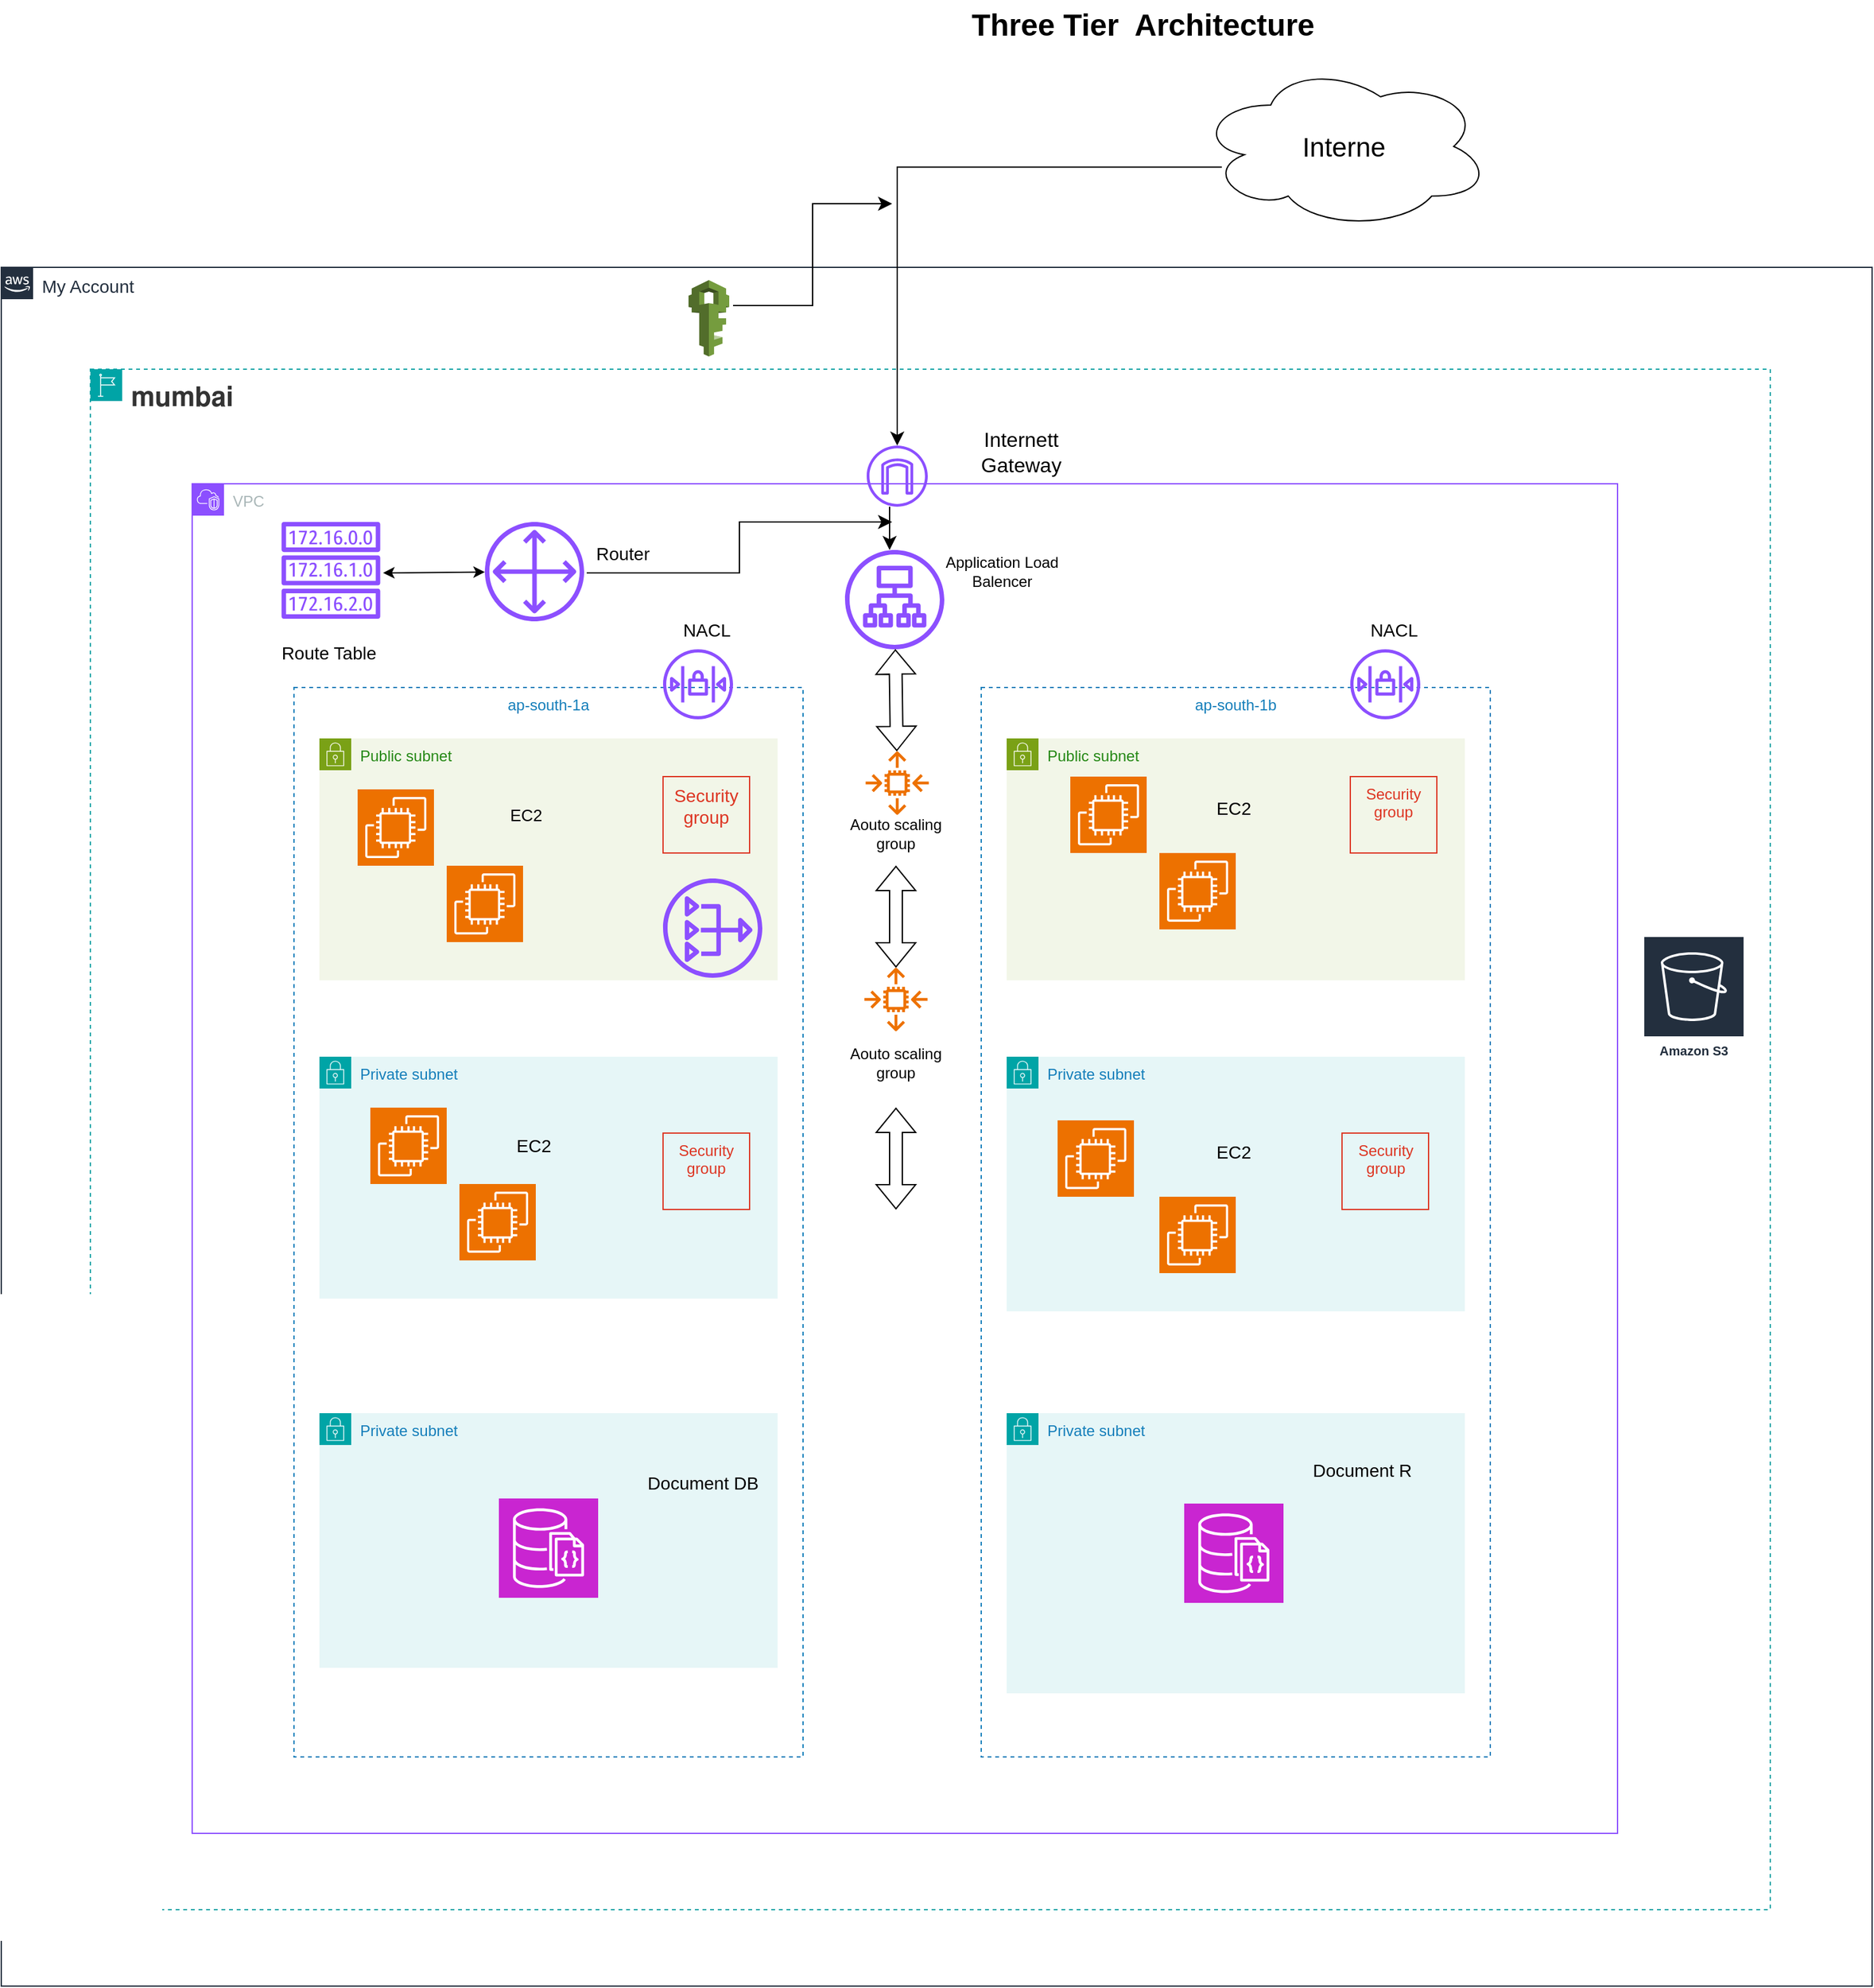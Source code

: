 <mxfile version="23.1.6" type="device">
  <diagram name="Page-1" id="edZ4CadLmtXwZlCf05l6">
    <mxGraphModel dx="3717" dy="2453" grid="1" gridSize="10" guides="1" tooltips="1" connect="1" arrows="1" fold="1" page="1" pageScale="1" pageWidth="850" pageHeight="1100" math="0" shadow="0">
      <root>
        <mxCell id="0" />
        <mxCell id="1" parent="0" />
        <mxCell id="ibLQN9ShT5ZvBKc6Ncfo-1" value="&lt;font style=&quot;font-size: 14px;&quot;&gt;My Account&lt;/font&gt;" style="points=[[0,0],[0.25,0],[0.5,0],[0.75,0],[1,0],[1,0.25],[1,0.5],[1,0.75],[1,1],[0.75,1],[0.5,1],[0.25,1],[0,1],[0,0.75],[0,0.5],[0,0.25]];outlineConnect=0;gradientColor=none;html=1;whiteSpace=wrap;fontSize=12;fontStyle=0;container=1;pointerEvents=0;collapsible=0;recursiveResize=0;shape=mxgraph.aws4.group;grIcon=mxgraph.aws4.group_aws_cloud_alt;strokeColor=#232F3E;fillColor=none;verticalAlign=top;align=left;spacingLeft=30;fontColor=#232F3E;dashed=0;" parent="1" vertex="1">
          <mxGeometry x="-150" y="-250" width="1470" height="1350" as="geometry" />
        </mxCell>
        <mxCell id="ibLQN9ShT5ZvBKc6Ncfo-4" value="&lt;h2 style=&quot;box-sizing: border-box; margin: 0px; line-height: 27px; color: rgb(51, 51, 51); font-family: AmazonEmber, &amp;quot;Helvetica Neue&amp;quot;, Helvetica, Arial, sans-serif;&quot; id=&quot;m-gi-pin-popover-aws-element-e3ed9d53-4cc9-486d-bd75-9f300582b20d-37-title&quot;&gt;mumbai&lt;/h2&gt;" style="points=[[0,0],[0.25,0],[0.5,0],[0.75,0],[1,0],[1,0.25],[1,0.5],[1,0.75],[1,1],[0.75,1],[0.5,1],[0.25,1],[0,1],[0,0.75],[0,0.5],[0,0.25]];outlineConnect=0;gradientColor=none;html=1;whiteSpace=wrap;fontSize=14;fontStyle=0;container=1;pointerEvents=0;collapsible=0;recursiveResize=0;shape=mxgraph.aws4.group;grIcon=mxgraph.aws4.group_region;strokeColor=#00A4A6;fillColor=none;verticalAlign=top;align=left;spacingLeft=30;fontColor=#147EBA;dashed=1;" parent="ibLQN9ShT5ZvBKc6Ncfo-1" vertex="1">
          <mxGeometry x="70" y="80" width="1320" height="1210" as="geometry" />
        </mxCell>
        <mxCell id="ibLQN9ShT5ZvBKc6Ncfo-95" value="Internett Gateway" style="text;html=1;strokeColor=none;fillColor=none;align=center;verticalAlign=middle;whiteSpace=wrap;rounded=0;fontSize=16;" parent="ibLQN9ShT5ZvBKc6Ncfo-4" vertex="1">
          <mxGeometry x="673" y="50" width="117" height="30" as="geometry" />
        </mxCell>
        <mxCell id="GIyKTe74EylesA_ZnJf2-6" value="Amazon S3" style="sketch=0;outlineConnect=0;fontColor=#232F3E;gradientColor=none;strokeColor=#ffffff;fillColor=#232F3E;dashed=0;verticalLabelPosition=middle;verticalAlign=bottom;align=center;html=1;whiteSpace=wrap;fontSize=10;fontStyle=1;spacing=3;shape=mxgraph.aws4.productIcon;prIcon=mxgraph.aws4.s3;" parent="ibLQN9ShT5ZvBKc6Ncfo-4" vertex="1">
          <mxGeometry x="1220" y="445" width="80" height="100" as="geometry" />
        </mxCell>
        <mxCell id="GIyKTe74EylesA_ZnJf2-7" value="" style="outlineConnect=0;dashed=0;verticalLabelPosition=bottom;verticalAlign=top;align=center;html=1;shape=mxgraph.aws3.iam;fillColor=#759C3E;gradientColor=none;" parent="ibLQN9ShT5ZvBKc6Ncfo-1" vertex="1">
          <mxGeometry x="540" y="10" width="32" height="60" as="geometry" />
        </mxCell>
        <mxCell id="ibLQN9ShT5ZvBKc6Ncfo-3" value="Three Tier&amp;nbsp; Architecture&amp;nbsp;" style="text;strokeColor=none;fillColor=none;html=1;fontSize=24;fontStyle=1;verticalAlign=middle;align=center;" parent="1" vertex="1">
          <mxGeometry x="700" y="-460" width="100" height="40" as="geometry" />
        </mxCell>
        <mxCell id="ibLQN9ShT5ZvBKc6Ncfo-5" value="VPC" style="points=[[0,0],[0.25,0],[0.5,0],[0.75,0],[1,0],[1,0.25],[1,0.5],[1,0.75],[1,1],[0.75,1],[0.5,1],[0.25,1],[0,1],[0,0.75],[0,0.5],[0,0.25]];outlineConnect=0;gradientColor=none;html=1;whiteSpace=wrap;fontSize=12;fontStyle=0;container=1;pointerEvents=0;collapsible=0;recursiveResize=0;shape=mxgraph.aws4.group;grIcon=mxgraph.aws4.group_vpc2;strokeColor=#8C4FFF;fillColor=none;verticalAlign=top;align=left;spacingLeft=30;fontColor=#AAB7B8;dashed=0;" parent="1" vertex="1">
          <mxGeometry y="-80" width="1120" height="1060" as="geometry" />
        </mxCell>
        <mxCell id="ibLQN9ShT5ZvBKc6Ncfo-51" value="" style="sketch=0;outlineConnect=0;fontColor=#232F3E;gradientColor=none;fillColor=#8C4FFF;strokeColor=none;dashed=0;verticalLabelPosition=bottom;verticalAlign=top;align=center;html=1;fontSize=12;fontStyle=0;aspect=fixed;pointerEvents=1;shape=mxgraph.aws4.route_table;" parent="ibLQN9ShT5ZvBKc6Ncfo-5" vertex="1">
          <mxGeometry x="70" y="30" width="78" height="76" as="geometry" />
        </mxCell>
        <mxCell id="ibLQN9ShT5ZvBKc6Ncfo-52" value="" style="sketch=0;outlineConnect=0;fontColor=#232F3E;gradientColor=none;fillColor=#8C4FFF;strokeColor=none;dashed=0;verticalLabelPosition=bottom;verticalAlign=top;align=center;html=1;fontSize=12;fontStyle=0;aspect=fixed;pointerEvents=1;shape=mxgraph.aws4.customer_gateway;" parent="ibLQN9ShT5ZvBKc6Ncfo-5" vertex="1">
          <mxGeometry x="230" y="30" width="78" height="78" as="geometry" />
        </mxCell>
        <mxCell id="ibLQN9ShT5ZvBKc6Ncfo-12" value="" style="sketch=0;outlineConnect=0;fontColor=#232F3E;gradientColor=none;fillColor=#8C4FFF;strokeColor=none;dashed=0;verticalLabelPosition=bottom;verticalAlign=top;align=center;html=1;fontSize=12;fontStyle=0;aspect=fixed;pointerEvents=1;shape=mxgraph.aws4.internet_gateway;" parent="ibLQN9ShT5ZvBKc6Ncfo-5" vertex="1">
          <mxGeometry x="530" y="-30" width="48" height="48" as="geometry" />
        </mxCell>
        <mxCell id="ibLQN9ShT5ZvBKc6Ncfo-82" value="" style="sketch=0;outlineConnect=0;fontColor=#232F3E;gradientColor=none;fillColor=#ED7100;strokeColor=none;dashed=0;verticalLabelPosition=bottom;verticalAlign=top;align=center;html=1;fontSize=12;fontStyle=0;aspect=fixed;pointerEvents=1;shape=mxgraph.aws4.auto_scaling2;" parent="ibLQN9ShT5ZvBKc6Ncfo-5" vertex="1">
          <mxGeometry x="529" y="210" width="50" height="50" as="geometry" />
        </mxCell>
        <mxCell id="ibLQN9ShT5ZvBKc6Ncfo-83" value="ap-south-1a" style="fillColor=none;strokeColor=#147EBA;dashed=1;verticalAlign=top;fontStyle=0;fontColor=#147EBA;whiteSpace=wrap;html=1;" parent="ibLQN9ShT5ZvBKc6Ncfo-5" vertex="1">
          <mxGeometry x="80" y="160" width="400" height="840" as="geometry" />
        </mxCell>
        <mxCell id="ibLQN9ShT5ZvBKc6Ncfo-86" value="Public subnet" style="points=[[0,0],[0.25,0],[0.5,0],[0.75,0],[1,0],[1,0.25],[1,0.5],[1,0.75],[1,1],[0.75,1],[0.5,1],[0.25,1],[0,1],[0,0.75],[0,0.5],[0,0.25]];outlineConnect=0;gradientColor=none;html=1;whiteSpace=wrap;fontSize=12;fontStyle=0;container=1;pointerEvents=0;collapsible=0;recursiveResize=0;shape=mxgraph.aws4.group;grIcon=mxgraph.aws4.group_security_group;grStroke=0;strokeColor=#7AA116;fillColor=#F2F6E8;verticalAlign=top;align=left;spacingLeft=30;fontColor=#248814;dashed=0;" parent="ibLQN9ShT5ZvBKc6Ncfo-5" vertex="1">
          <mxGeometry x="100" y="200" width="360" height="190" as="geometry" />
        </mxCell>
        <mxCell id="ibLQN9ShT5ZvBKc6Ncfo-137" value="EC2" style="text;html=1;strokeColor=none;fillColor=none;align=center;verticalAlign=middle;whiteSpace=wrap;rounded=0;fontSize=13;" parent="ibLQN9ShT5ZvBKc6Ncfo-86" vertex="1">
          <mxGeometry x="104" y="45" width="117" height="30" as="geometry" />
        </mxCell>
        <mxCell id="ibLQN9ShT5ZvBKc6Ncfo-88" value="Private subnet" style="points=[[0,0],[0.25,0],[0.5,0],[0.75,0],[1,0],[1,0.25],[1,0.5],[1,0.75],[1,1],[0.75,1],[0.5,1],[0.25,1],[0,1],[0,0.75],[0,0.5],[0,0.25]];outlineConnect=0;gradientColor=none;html=1;whiteSpace=wrap;fontSize=12;fontStyle=0;container=1;pointerEvents=0;collapsible=0;recursiveResize=0;shape=mxgraph.aws4.group;grIcon=mxgraph.aws4.group_security_group;grStroke=0;strokeColor=#00A4A6;fillColor=#E6F6F7;verticalAlign=top;align=left;spacingLeft=30;fontColor=#147EBA;dashed=0;" parent="ibLQN9ShT5ZvBKc6Ncfo-5" vertex="1">
          <mxGeometry x="100" y="450" width="360" height="190" as="geometry" />
        </mxCell>
        <mxCell id="ibLQN9ShT5ZvBKc6Ncfo-102" value="" style="sketch=0;points=[[0,0,0],[0.25,0,0],[0.5,0,0],[0.75,0,0],[1,0,0],[0,1,0],[0.25,1,0],[0.5,1,0],[0.75,1,0],[1,1,0],[0,0.25,0],[0,0.5,0],[0,0.75,0],[1,0.25,0],[1,0.5,0],[1,0.75,0]];outlineConnect=0;fontColor=#232F3E;fillColor=#ED7100;strokeColor=#ffffff;dashed=0;verticalLabelPosition=bottom;verticalAlign=top;align=center;html=1;fontSize=12;fontStyle=0;aspect=fixed;shape=mxgraph.aws4.resourceIcon;resIcon=mxgraph.aws4.ec2;" parent="ibLQN9ShT5ZvBKc6Ncfo-88" vertex="1">
          <mxGeometry x="40" y="40" width="60" height="60" as="geometry" />
        </mxCell>
        <mxCell id="ibLQN9ShT5ZvBKc6Ncfo-103" value="" style="sketch=0;points=[[0,0,0],[0.25,0,0],[0.5,0,0],[0.75,0,0],[1,0,0],[0,1,0],[0.25,1,0],[0.5,1,0],[0.75,1,0],[1,1,0],[0,0.25,0],[0,0.5,0],[0,0.75,0],[1,0.25,0],[1,0.5,0],[1,0.75,0]];outlineConnect=0;fontColor=#232F3E;fillColor=#ED7100;strokeColor=#ffffff;dashed=0;verticalLabelPosition=bottom;verticalAlign=top;align=center;html=1;fontSize=12;fontStyle=0;aspect=fixed;shape=mxgraph.aws4.resourceIcon;resIcon=mxgraph.aws4.ec2;" parent="ibLQN9ShT5ZvBKc6Ncfo-88" vertex="1">
          <mxGeometry x="110" y="100" width="60" height="60" as="geometry" />
        </mxCell>
        <mxCell id="ibLQN9ShT5ZvBKc6Ncfo-129" value="Security group" style="fillColor=none;strokeColor=#DD3522;verticalAlign=top;fontStyle=0;fontColor=#DD3522;whiteSpace=wrap;html=1;" parent="ibLQN9ShT5ZvBKc6Ncfo-88" vertex="1">
          <mxGeometry x="270" y="60" width="68" height="60" as="geometry" />
        </mxCell>
        <mxCell id="ibLQN9ShT5ZvBKc6Ncfo-138" value="EC2" style="text;html=1;strokeColor=none;fillColor=none;align=center;verticalAlign=middle;whiteSpace=wrap;rounded=0;fontSize=14;" parent="ibLQN9ShT5ZvBKc6Ncfo-88" vertex="1">
          <mxGeometry x="110" y="55" width="117" height="30" as="geometry" />
        </mxCell>
        <mxCell id="ibLQN9ShT5ZvBKc6Ncfo-90" value="Private subnet" style="points=[[0,0],[0.25,0],[0.5,0],[0.75,0],[1,0],[1,0.25],[1,0.5],[1,0.75],[1,1],[0.75,1],[0.5,1],[0.25,1],[0,1],[0,0.75],[0,0.5],[0,0.25]];outlineConnect=0;gradientColor=none;html=1;whiteSpace=wrap;fontSize=12;fontStyle=0;container=1;pointerEvents=0;collapsible=0;recursiveResize=0;shape=mxgraph.aws4.group;grIcon=mxgraph.aws4.group_security_group;grStroke=0;strokeColor=#00A4A6;fillColor=#E6F6F7;verticalAlign=top;align=left;spacingLeft=30;fontColor=#147EBA;dashed=0;" parent="ibLQN9ShT5ZvBKc6Ncfo-5" vertex="1">
          <mxGeometry x="100" y="730" width="360" height="200" as="geometry" />
        </mxCell>
        <mxCell id="ibLQN9ShT5ZvBKc6Ncfo-140" value="Document DB" style="text;html=1;strokeColor=none;fillColor=none;align=center;verticalAlign=middle;whiteSpace=wrap;rounded=0;fontSize=14;" parent="ibLQN9ShT5ZvBKc6Ncfo-90" vertex="1">
          <mxGeometry x="243" y="40" width="117" height="30" as="geometry" />
        </mxCell>
        <mxCell id="HPApFa80JUyj_YJiBaqi-27" value="" style="sketch=0;points=[[0,0,0],[0.25,0,0],[0.5,0,0],[0.75,0,0],[1,0,0],[0,1,0],[0.25,1,0],[0.5,1,0],[0.75,1,0],[1,1,0],[0,0.25,0],[0,0.5,0],[0,0.75,0],[1,0.25,0],[1,0.5,0],[1,0.75,0]];outlineConnect=0;fontColor=#232F3E;fillColor=#C925D1;strokeColor=#ffffff;dashed=0;verticalLabelPosition=bottom;verticalAlign=top;align=center;html=1;fontSize=12;fontStyle=0;aspect=fixed;shape=mxgraph.aws4.resourceIcon;resIcon=mxgraph.aws4.documentdb_with_mongodb_compatibility;" vertex="1" parent="ibLQN9ShT5ZvBKc6Ncfo-90">
          <mxGeometry x="141" y="67" width="78" height="78" as="geometry" />
        </mxCell>
        <mxCell id="ibLQN9ShT5ZvBKc6Ncfo-91" value="ap-south-1b" style="fillColor=none;strokeColor=#147EBA;dashed=1;verticalAlign=top;fontStyle=0;fontColor=#147EBA;whiteSpace=wrap;html=1;" parent="ibLQN9ShT5ZvBKc6Ncfo-5" vertex="1">
          <mxGeometry x="620" y="160" width="400" height="840" as="geometry" />
        </mxCell>
        <mxCell id="ibLQN9ShT5ZvBKc6Ncfo-92" value="Public subnet" style="points=[[0,0],[0.25,0],[0.5,0],[0.75,0],[1,0],[1,0.25],[1,0.5],[1,0.75],[1,1],[0.75,1],[0.5,1],[0.25,1],[0,1],[0,0.75],[0,0.5],[0,0.25]];outlineConnect=0;gradientColor=none;html=1;whiteSpace=wrap;fontSize=12;fontStyle=0;container=1;pointerEvents=0;collapsible=0;recursiveResize=0;shape=mxgraph.aws4.group;grIcon=mxgraph.aws4.group_security_group;grStroke=0;strokeColor=#7AA116;fillColor=#F2F6E8;verticalAlign=top;align=left;spacingLeft=30;fontColor=#248814;dashed=0;" parent="ibLQN9ShT5ZvBKc6Ncfo-5" vertex="1">
          <mxGeometry x="640" y="200" width="360" height="190" as="geometry" />
        </mxCell>
        <mxCell id="ibLQN9ShT5ZvBKc6Ncfo-93" value="Private subnet" style="points=[[0,0],[0.25,0],[0.5,0],[0.75,0],[1,0],[1,0.25],[1,0.5],[1,0.75],[1,1],[0.75,1],[0.5,1],[0.25,1],[0,1],[0,0.75],[0,0.5],[0,0.25]];outlineConnect=0;gradientColor=none;html=1;whiteSpace=wrap;fontSize=12;fontStyle=0;container=1;pointerEvents=0;collapsible=0;recursiveResize=0;shape=mxgraph.aws4.group;grIcon=mxgraph.aws4.group_security_group;grStroke=0;strokeColor=#00A4A6;fillColor=#E6F6F7;verticalAlign=top;align=left;spacingLeft=30;fontColor=#147EBA;dashed=0;" parent="ibLQN9ShT5ZvBKc6Ncfo-5" vertex="1">
          <mxGeometry x="640" y="450" width="360" height="200" as="geometry" />
        </mxCell>
        <mxCell id="ibLQN9ShT5ZvBKc6Ncfo-105" value="" style="sketch=0;points=[[0,0,0],[0.25,0,0],[0.5,0,0],[0.75,0,0],[1,0,0],[0,1,0],[0.25,1,0],[0.5,1,0],[0.75,1,0],[1,1,0],[0,0.25,0],[0,0.5,0],[0,0.75,0],[1,0.25,0],[1,0.5,0],[1,0.75,0]];outlineConnect=0;fontColor=#232F3E;fillColor=#ED7100;strokeColor=#ffffff;dashed=0;verticalLabelPosition=bottom;verticalAlign=top;align=center;html=1;fontSize=12;fontStyle=0;aspect=fixed;shape=mxgraph.aws4.resourceIcon;resIcon=mxgraph.aws4.ec2;" parent="ibLQN9ShT5ZvBKc6Ncfo-93" vertex="1">
          <mxGeometry x="120" y="110" width="60" height="60" as="geometry" />
        </mxCell>
        <mxCell id="ibLQN9ShT5ZvBKc6Ncfo-130" value="Security group" style="fillColor=none;strokeColor=#DD3522;verticalAlign=top;fontStyle=0;fontColor=#DD3522;whiteSpace=wrap;html=1;" parent="ibLQN9ShT5ZvBKc6Ncfo-93" vertex="1">
          <mxGeometry x="263.5" y="60" width="68" height="60" as="geometry" />
        </mxCell>
        <mxCell id="ibLQN9ShT5ZvBKc6Ncfo-139" value="EC2" style="text;html=1;strokeColor=none;fillColor=none;align=center;verticalAlign=middle;whiteSpace=wrap;rounded=0;fontSize=14;" parent="ibLQN9ShT5ZvBKc6Ncfo-93" vertex="1">
          <mxGeometry x="120" y="60" width="117" height="30" as="geometry" />
        </mxCell>
        <mxCell id="ibLQN9ShT5ZvBKc6Ncfo-94" value="Private subnet" style="points=[[0,0],[0.25,0],[0.5,0],[0.75,0],[1,0],[1,0.25],[1,0.5],[1,0.75],[1,1],[0.75,1],[0.5,1],[0.25,1],[0,1],[0,0.75],[0,0.5],[0,0.25]];outlineConnect=0;gradientColor=none;html=1;whiteSpace=wrap;fontSize=12;fontStyle=0;container=1;pointerEvents=0;collapsible=0;recursiveResize=0;shape=mxgraph.aws4.group;grIcon=mxgraph.aws4.group_security_group;grStroke=0;strokeColor=#00A4A6;fillColor=#E6F6F7;verticalAlign=top;align=left;spacingLeft=30;fontColor=#147EBA;dashed=0;" parent="ibLQN9ShT5ZvBKc6Ncfo-5" vertex="1">
          <mxGeometry x="640" y="730" width="360" height="220" as="geometry" />
        </mxCell>
        <mxCell id="HPApFa80JUyj_YJiBaqi-29" value="" style="sketch=0;points=[[0,0,0],[0.25,0,0],[0.5,0,0],[0.75,0,0],[1,0,0],[0,1,0],[0.25,1,0],[0.5,1,0],[0.75,1,0],[1,1,0],[0,0.25,0],[0,0.5,0],[0,0.75,0],[1,0.25,0],[1,0.5,0],[1,0.75,0]];outlineConnect=0;fontColor=#232F3E;fillColor=#C925D1;strokeColor=#ffffff;dashed=0;verticalLabelPosition=bottom;verticalAlign=top;align=center;html=1;fontSize=12;fontStyle=0;aspect=fixed;shape=mxgraph.aws4.resourceIcon;resIcon=mxgraph.aws4.documentdb_with_mongodb_compatibility;" vertex="1" parent="ibLQN9ShT5ZvBKc6Ncfo-94">
          <mxGeometry x="139.5" y="71" width="78" height="78" as="geometry" />
        </mxCell>
        <mxCell id="ibLQN9ShT5ZvBKc6Ncfo-97" value="" style="sketch=0;points=[[0,0,0],[0.25,0,0],[0.5,0,0],[0.75,0,0],[1,0,0],[0,1,0],[0.25,1,0],[0.5,1,0],[0.75,1,0],[1,1,0],[0,0.25,0],[0,0.5,0],[0,0.75,0],[1,0.25,0],[1,0.5,0],[1,0.75,0]];outlineConnect=0;fontColor=#232F3E;fillColor=#ED7100;strokeColor=#ffffff;dashed=0;verticalLabelPosition=bottom;verticalAlign=top;align=center;html=1;fontSize=12;fontStyle=0;aspect=fixed;shape=mxgraph.aws4.resourceIcon;resIcon=mxgraph.aws4.ec2;" parent="ibLQN9ShT5ZvBKc6Ncfo-5" vertex="1">
          <mxGeometry x="130" y="240" width="60" height="60" as="geometry" />
        </mxCell>
        <mxCell id="ibLQN9ShT5ZvBKc6Ncfo-99" value="" style="sketch=0;points=[[0,0,0],[0.25,0,0],[0.5,0,0],[0.75,0,0],[1,0,0],[0,1,0],[0.25,1,0],[0.5,1,0],[0.75,1,0],[1,1,0],[0,0.25,0],[0,0.5,0],[0,0.75,0],[1,0.25,0],[1,0.5,0],[1,0.75,0]];outlineConnect=0;fontColor=#232F3E;fillColor=#ED7100;strokeColor=#ffffff;dashed=0;verticalLabelPosition=bottom;verticalAlign=top;align=center;html=1;fontSize=12;fontStyle=0;aspect=fixed;shape=mxgraph.aws4.resourceIcon;resIcon=mxgraph.aws4.ec2;" parent="ibLQN9ShT5ZvBKc6Ncfo-5" vertex="1">
          <mxGeometry x="200" y="300" width="60" height="60" as="geometry" />
        </mxCell>
        <mxCell id="ibLQN9ShT5ZvBKc6Ncfo-100" value="" style="sketch=0;points=[[0,0,0],[0.25,0,0],[0.5,0,0],[0.75,0,0],[1,0,0],[0,1,0],[0.25,1,0],[0.5,1,0],[0.75,1,0],[1,1,0],[0,0.25,0],[0,0.5,0],[0,0.75,0],[1,0.25,0],[1,0.5,0],[1,0.75,0]];outlineConnect=0;fontColor=#232F3E;fillColor=#ED7100;strokeColor=#ffffff;dashed=0;verticalLabelPosition=bottom;verticalAlign=top;align=center;html=1;fontSize=12;fontStyle=0;aspect=fixed;shape=mxgraph.aws4.resourceIcon;resIcon=mxgraph.aws4.ec2;" parent="ibLQN9ShT5ZvBKc6Ncfo-5" vertex="1">
          <mxGeometry x="690" y="230" width="60" height="60" as="geometry" />
        </mxCell>
        <mxCell id="ibLQN9ShT5ZvBKc6Ncfo-101" value="" style="sketch=0;points=[[0,0,0],[0.25,0,0],[0.5,0,0],[0.75,0,0],[1,0,0],[0,1,0],[0.25,1,0],[0.5,1,0],[0.75,1,0],[1,1,0],[0,0.25,0],[0,0.5,0],[0,0.75,0],[1,0.25,0],[1,0.5,0],[1,0.75,0]];outlineConnect=0;fontColor=#232F3E;fillColor=#ED7100;strokeColor=#ffffff;dashed=0;verticalLabelPosition=bottom;verticalAlign=top;align=center;html=1;fontSize=12;fontStyle=0;aspect=fixed;shape=mxgraph.aws4.resourceIcon;resIcon=mxgraph.aws4.ec2;" parent="ibLQN9ShT5ZvBKc6Ncfo-5" vertex="1">
          <mxGeometry x="760" y="290" width="60" height="60" as="geometry" />
        </mxCell>
        <mxCell id="ibLQN9ShT5ZvBKc6Ncfo-104" value="" style="sketch=0;points=[[0,0,0],[0.25,0,0],[0.5,0,0],[0.75,0,0],[1,0,0],[0,1,0],[0.25,1,0],[0.5,1,0],[0.75,1,0],[1,1,0],[0,0.25,0],[0,0.5,0],[0,0.75,0],[1,0.25,0],[1,0.5,0],[1,0.75,0]];outlineConnect=0;fontColor=#232F3E;fillColor=#ED7100;strokeColor=#ffffff;dashed=0;verticalLabelPosition=bottom;verticalAlign=top;align=center;html=1;fontSize=12;fontStyle=0;aspect=fixed;shape=mxgraph.aws4.resourceIcon;resIcon=mxgraph.aws4.ec2;" parent="ibLQN9ShT5ZvBKc6Ncfo-5" vertex="1">
          <mxGeometry x="680" y="500" width="60" height="60" as="geometry" />
        </mxCell>
        <mxCell id="ibLQN9ShT5ZvBKc6Ncfo-110" value="Aouto scaling group" style="text;html=1;strokeColor=none;fillColor=none;align=center;verticalAlign=middle;whiteSpace=wrap;rounded=0;" parent="ibLQN9ShT5ZvBKc6Ncfo-5" vertex="1">
          <mxGeometry x="513" y="240" width="80" height="70" as="geometry" />
        </mxCell>
        <mxCell id="ibLQN9ShT5ZvBKc6Ncfo-116" value="" style="sketch=0;outlineConnect=0;fontColor=#232F3E;gradientColor=none;fillColor=#ED7100;strokeColor=none;dashed=0;verticalLabelPosition=bottom;verticalAlign=top;align=center;html=1;fontSize=12;fontStyle=0;aspect=fixed;pointerEvents=1;shape=mxgraph.aws4.auto_scaling2;" parent="ibLQN9ShT5ZvBKc6Ncfo-5" vertex="1">
          <mxGeometry x="528" y="380" width="50" height="50" as="geometry" />
        </mxCell>
        <mxCell id="ibLQN9ShT5ZvBKc6Ncfo-119" value="Aouto scaling group" style="text;html=1;strokeColor=none;fillColor=none;align=center;verticalAlign=middle;whiteSpace=wrap;rounded=0;" parent="ibLQN9ShT5ZvBKc6Ncfo-5" vertex="1">
          <mxGeometry x="513" y="420" width="80" height="70" as="geometry" />
        </mxCell>
        <mxCell id="ibLQN9ShT5ZvBKc6Ncfo-123" value="" style="sketch=0;outlineConnect=0;fontColor=#232F3E;gradientColor=none;fillColor=#8C4FFF;strokeColor=none;dashed=0;verticalLabelPosition=bottom;verticalAlign=top;align=center;html=1;fontSize=12;fontStyle=0;aspect=fixed;pointerEvents=1;shape=mxgraph.aws4.network_access_control_list;" parent="ibLQN9ShT5ZvBKc6Ncfo-5" vertex="1">
          <mxGeometry x="370" y="130" width="55" height="55" as="geometry" />
        </mxCell>
        <mxCell id="ibLQN9ShT5ZvBKc6Ncfo-124" value="" style="sketch=0;outlineConnect=0;fontColor=#232F3E;gradientColor=none;fillColor=#8C4FFF;strokeColor=none;dashed=0;verticalLabelPosition=bottom;verticalAlign=top;align=center;html=1;fontSize=12;fontStyle=0;aspect=fixed;pointerEvents=1;shape=mxgraph.aws4.network_access_control_list;" parent="ibLQN9ShT5ZvBKc6Ncfo-5" vertex="1">
          <mxGeometry x="910" y="130" width="55" height="55" as="geometry" />
        </mxCell>
        <mxCell id="ibLQN9ShT5ZvBKc6Ncfo-127" value="Security group" style="fillColor=none;strokeColor=#DD3522;verticalAlign=top;fontStyle=0;fontColor=#DD3522;whiteSpace=wrap;html=1;" parent="ibLQN9ShT5ZvBKc6Ncfo-5" vertex="1">
          <mxGeometry x="910" y="230" width="68" height="60" as="geometry" />
        </mxCell>
        <mxCell id="ibLQN9ShT5ZvBKc6Ncfo-131" value="Application Load Balencer" style="text;html=1;strokeColor=none;fillColor=none;align=center;verticalAlign=middle;whiteSpace=wrap;rounded=0;" parent="ibLQN9ShT5ZvBKc6Ncfo-5" vertex="1">
          <mxGeometry x="578" y="54" width="117" height="30" as="geometry" />
        </mxCell>
        <mxCell id="ibLQN9ShT5ZvBKc6Ncfo-132" value="NACL" style="text;html=1;strokeColor=none;fillColor=none;align=center;verticalAlign=middle;whiteSpace=wrap;rounded=0;fontSize=14;" parent="ibLQN9ShT5ZvBKc6Ncfo-5" vertex="1">
          <mxGeometry x="885.5" y="100" width="117" height="30" as="geometry" />
        </mxCell>
        <mxCell id="ibLQN9ShT5ZvBKc6Ncfo-133" value="NACL" style="text;html=1;strokeColor=none;fillColor=none;align=center;verticalAlign=middle;whiteSpace=wrap;rounded=0;fontSize=14;" parent="ibLQN9ShT5ZvBKc6Ncfo-5" vertex="1">
          <mxGeometry x="345.5" y="100" width="117" height="30" as="geometry" />
        </mxCell>
        <mxCell id="ibLQN9ShT5ZvBKc6Ncfo-134" value="Router" style="text;html=1;strokeColor=none;fillColor=none;align=center;verticalAlign=middle;whiteSpace=wrap;rounded=0;fontSize=14;" parent="ibLQN9ShT5ZvBKc6Ncfo-5" vertex="1">
          <mxGeometry x="280" y="40" width="117" height="30" as="geometry" />
        </mxCell>
        <mxCell id="ibLQN9ShT5ZvBKc6Ncfo-135" value="Route Table&amp;nbsp;" style="text;html=1;strokeColor=none;fillColor=none;align=center;verticalAlign=middle;whiteSpace=wrap;rounded=0;fontSize=14;" parent="ibLQN9ShT5ZvBKc6Ncfo-5" vertex="1">
          <mxGeometry x="50.5" y="118" width="117" height="30" as="geometry" />
        </mxCell>
        <mxCell id="ibLQN9ShT5ZvBKc6Ncfo-136" value="EC2" style="text;html=1;strokeColor=none;fillColor=none;align=center;verticalAlign=middle;whiteSpace=wrap;rounded=0;fontSize=14;" parent="ibLQN9ShT5ZvBKc6Ncfo-5" vertex="1">
          <mxGeometry x="760" y="240" width="117" height="30" as="geometry" />
        </mxCell>
        <mxCell id="GIyKTe74EylesA_ZnJf2-3" value="" style="sketch=0;outlineConnect=0;fontColor=#232F3E;gradientColor=none;fillColor=#8C4FFF;strokeColor=none;dashed=0;verticalLabelPosition=bottom;verticalAlign=top;align=center;html=1;fontSize=12;fontStyle=0;aspect=fixed;pointerEvents=1;shape=mxgraph.aws4.nat_gateway;" parent="ibLQN9ShT5ZvBKc6Ncfo-5" vertex="1">
          <mxGeometry x="370" y="310" width="78" height="78" as="geometry" />
        </mxCell>
        <mxCell id="HPApFa80JUyj_YJiBaqi-1" value="" style="sketch=0;outlineConnect=0;fontColor=#232F3E;gradientColor=none;fillColor=#8C4FFF;strokeColor=none;dashed=0;verticalLabelPosition=bottom;verticalAlign=top;align=center;html=1;fontSize=12;fontStyle=0;aspect=fixed;pointerEvents=1;shape=mxgraph.aws4.application_load_balancer;" vertex="1" parent="ibLQN9ShT5ZvBKc6Ncfo-5">
          <mxGeometry x="513" y="52" width="78" height="78" as="geometry" />
        </mxCell>
        <mxCell id="ibLQN9ShT5ZvBKc6Ncfo-77" value="" style="edgeStyle=elbowEdgeStyle;elbow=vertical;endArrow=classic;html=1;curved=0;rounded=0;endSize=8;startSize=8;" parent="ibLQN9ShT5ZvBKc6Ncfo-5" source="ibLQN9ShT5ZvBKc6Ncfo-12" target="HPApFa80JUyj_YJiBaqi-1" edge="1">
          <mxGeometry width="50" height="50" relative="1" as="geometry">
            <mxPoint x="554" y="96" as="sourcePoint" />
            <mxPoint x="547.5" y="40" as="targetPoint" />
            <Array as="points">
              <mxPoint x="548" y="20" />
            </Array>
          </mxGeometry>
        </mxCell>
        <mxCell id="HPApFa80JUyj_YJiBaqi-16" value="" style="shape=flexArrow;endArrow=classic;startArrow=classic;html=1;rounded=0;" edge="1" parent="ibLQN9ShT5ZvBKc6Ncfo-5" source="ibLQN9ShT5ZvBKc6Ncfo-82" target="HPApFa80JUyj_YJiBaqi-1">
          <mxGeometry width="100" height="100" relative="1" as="geometry">
            <mxPoint x="410" y="260" as="sourcePoint" />
            <mxPoint x="510" y="160" as="targetPoint" />
          </mxGeometry>
        </mxCell>
        <mxCell id="HPApFa80JUyj_YJiBaqi-17" value="" style="shape=flexArrow;endArrow=classic;startArrow=classic;html=1;rounded=0;" edge="1" parent="ibLQN9ShT5ZvBKc6Ncfo-5" source="ibLQN9ShT5ZvBKc6Ncfo-116">
          <mxGeometry width="100" height="100" relative="1" as="geometry">
            <mxPoint x="410" y="390" as="sourcePoint" />
            <mxPoint x="553" y="300" as="targetPoint" />
          </mxGeometry>
        </mxCell>
        <mxCell id="HPApFa80JUyj_YJiBaqi-19" value="" style="shape=flexArrow;endArrow=classic;startArrow=classic;html=1;rounded=0;entryX=0.5;entryY=1;entryDx=0;entryDy=0;" edge="1" parent="ibLQN9ShT5ZvBKc6Ncfo-5" target="ibLQN9ShT5ZvBKc6Ncfo-119">
          <mxGeometry width="100" height="100" relative="1" as="geometry">
            <mxPoint x="553" y="570" as="sourcePoint" />
            <mxPoint x="590" y="520" as="targetPoint" />
          </mxGeometry>
        </mxCell>
        <mxCell id="HPApFa80JUyj_YJiBaqi-20" value="" style="endArrow=classic;startArrow=classic;html=1;rounded=0;" edge="1" parent="ibLQN9ShT5ZvBKc6Ncfo-5" target="ibLQN9ShT5ZvBKc6Ncfo-52">
          <mxGeometry width="50" height="50" relative="1" as="geometry">
            <mxPoint x="150" y="70" as="sourcePoint" />
            <mxPoint x="200" y="20" as="targetPoint" />
          </mxGeometry>
        </mxCell>
        <mxCell id="HPApFa80JUyj_YJiBaqi-22" value="" style="edgeStyle=elbowEdgeStyle;elbow=horizontal;endArrow=classic;html=1;curved=0;rounded=0;endSize=8;startSize=8;" edge="1" parent="ibLQN9ShT5ZvBKc6Ncfo-5">
          <mxGeometry width="50" height="50" relative="1" as="geometry">
            <mxPoint x="310" y="70" as="sourcePoint" />
            <mxPoint x="550" y="30" as="targetPoint" />
          </mxGeometry>
        </mxCell>
        <mxCell id="ibLQN9ShT5ZvBKc6Ncfo-125" value="Security group" style="fillColor=none;strokeColor=#DD3522;verticalAlign=top;fontStyle=0;fontColor=#DD3522;whiteSpace=wrap;html=1;fontSize=14;" parent="ibLQN9ShT5ZvBKc6Ncfo-5" vertex="1">
          <mxGeometry x="370" y="230" width="68" height="60" as="geometry" />
        </mxCell>
        <mxCell id="HPApFa80JUyj_YJiBaqi-28" value="Document R" style="text;html=1;strokeColor=none;fillColor=none;align=center;verticalAlign=middle;whiteSpace=wrap;rounded=0;fontSize=14;" vertex="1" parent="ibLQN9ShT5ZvBKc6Ncfo-5">
          <mxGeometry x="861" y="760" width="117" height="30" as="geometry" />
        </mxCell>
        <mxCell id="ibLQN9ShT5ZvBKc6Ncfo-55" value="" style="ellipse;shape=cloud;whiteSpace=wrap;html=1;" parent="1" vertex="1">
          <mxGeometry x="790" y="-410" width="230" height="130" as="geometry" />
        </mxCell>
        <mxCell id="ibLQN9ShT5ZvBKc6Ncfo-56" value="" style="edgeStyle=elbowEdgeStyle;elbow=horizontal;endArrow=classic;html=1;curved=0;rounded=0;endSize=8;startSize=8;exitX=0.083;exitY=0.625;exitDx=0;exitDy=0;exitPerimeter=0;" parent="1" source="ibLQN9ShT5ZvBKc6Ncfo-55" target="ibLQN9ShT5ZvBKc6Ncfo-12" edge="1">
          <mxGeometry width="50" height="50" relative="1" as="geometry">
            <mxPoint x="819.2" y="-360" as="sourcePoint" />
            <mxPoint x="550" y="-70" as="targetPoint" />
            <Array as="points">
              <mxPoint x="554" y="-160" />
              <mxPoint x="698" y="-310" />
            </Array>
          </mxGeometry>
        </mxCell>
        <mxCell id="ibLQN9ShT5ZvBKc6Ncfo-96" value="Interne" style="text;html=1;strokeColor=none;fillColor=none;align=center;verticalAlign=middle;whiteSpace=wrap;rounded=0;fontSize=21;" parent="1" vertex="1">
          <mxGeometry x="875" y="-360" width="60" height="30" as="geometry" />
        </mxCell>
        <mxCell id="GIyKTe74EylesA_ZnJf2-12" value="" style="edgeStyle=elbowEdgeStyle;elbow=horizontal;endArrow=classic;html=1;curved=0;rounded=0;endSize=8;startSize=8;" parent="1" edge="1">
          <mxGeometry width="50" height="50" relative="1" as="geometry">
            <mxPoint x="425" y="-220" as="sourcePoint" />
            <mxPoint x="550" y="-300" as="targetPoint" />
          </mxGeometry>
        </mxCell>
      </root>
    </mxGraphModel>
  </diagram>
</mxfile>

